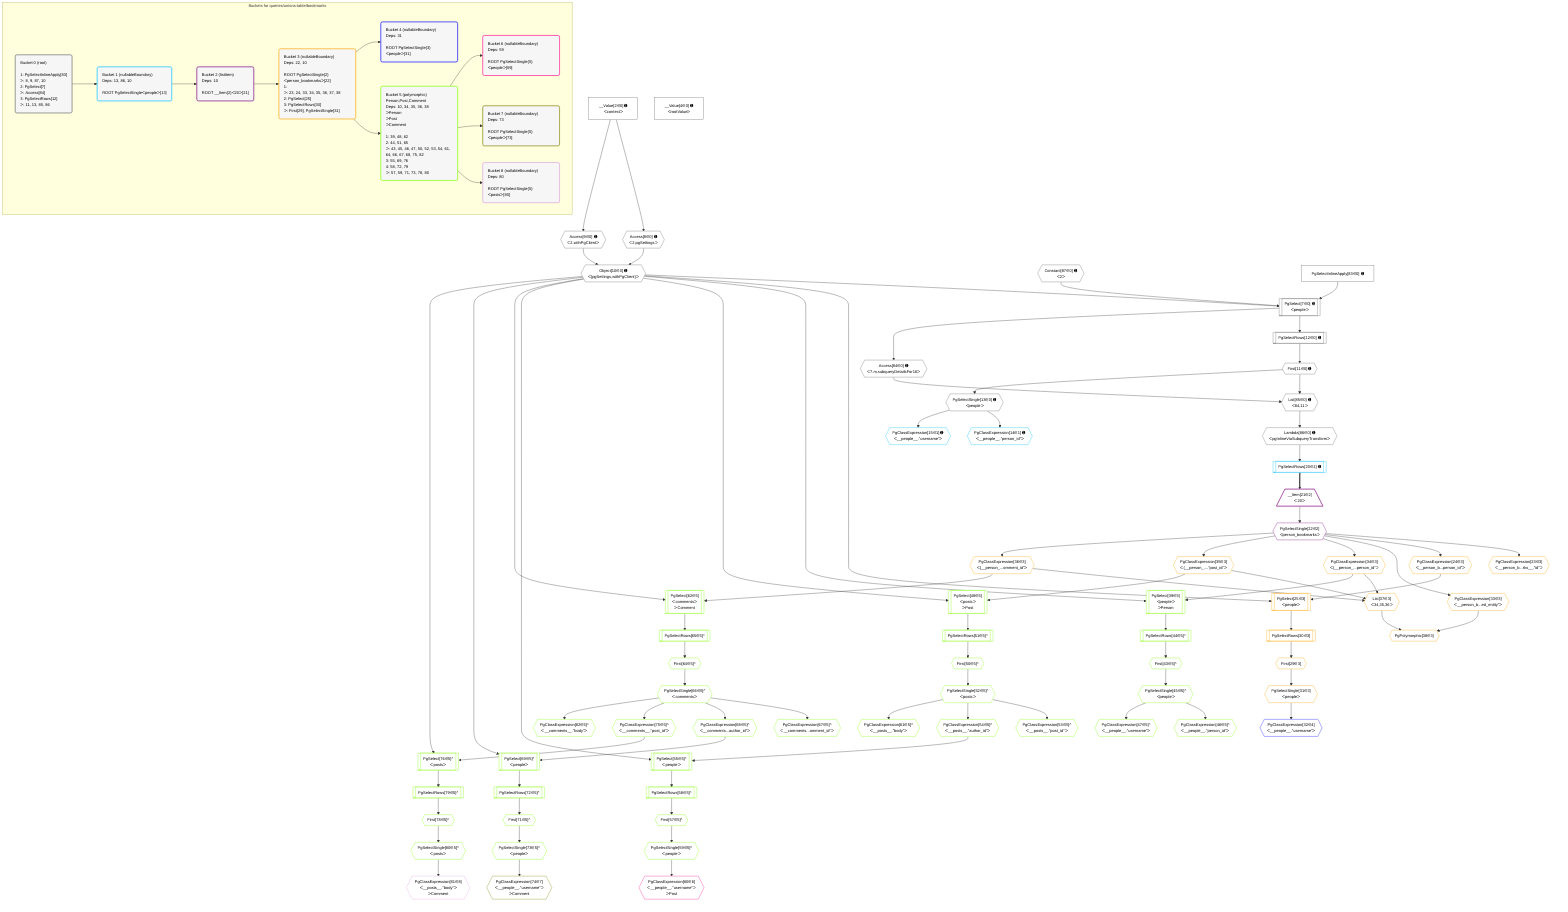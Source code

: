 %%{init: {'themeVariables': { 'fontSize': '12px'}}}%%
graph TD
    classDef path fill:#eee,stroke:#000,color:#000
    classDef plan fill:#fff,stroke-width:1px,color:#000
    classDef itemplan fill:#fff,stroke-width:2px,color:#000
    classDef unbatchedplan fill:#dff,stroke-width:1px,color:#000
    classDef sideeffectplan fill:#fcc,stroke-width:2px,color:#000
    classDef bucket fill:#f6f6f6,color:#000,stroke-width:2px,text-align:left


    %% plan dependencies
    PgSelect7[["PgSelect[7∈0] ➊<br />ᐸpeopleᐳ"]]:::plan
    Object10{{"Object[10∈0] ➊<br />ᐸ{pgSettings,withPgClient}ᐳ"}}:::plan
    Constant87{{"Constant[87∈0] ➊<br />ᐸ2ᐳ"}}:::plan
    PgSelectInlineApply83["PgSelectInlineApply[83∈0] ➊"]:::plan
    Object10 & Constant87 & PgSelectInlineApply83 --> PgSelect7
    Access8{{"Access[8∈0] ➊<br />ᐸ2.pgSettingsᐳ"}}:::plan
    Access9{{"Access[9∈0] ➊<br />ᐸ2.withPgClientᐳ"}}:::plan
    Access8 & Access9 --> Object10
    List85{{"List[85∈0] ➊<br />ᐸ84,11ᐳ"}}:::plan
    Access84{{"Access[84∈0] ➊<br />ᐸ7.m.subqueryDetailsFor16ᐳ"}}:::plan
    First11{{"First[11∈0] ➊"}}:::plan
    Access84 & First11 --> List85
    __Value2["__Value[2∈0] ➊<br />ᐸcontextᐳ"]:::plan
    __Value2 --> Access8
    __Value2 --> Access9
    PgSelectRows12[["PgSelectRows[12∈0] ➊"]]:::plan
    PgSelectRows12 --> First11
    PgSelect7 --> PgSelectRows12
    PgSelectSingle13{{"PgSelectSingle[13∈0] ➊<br />ᐸpeopleᐳ"}}:::plan
    First11 --> PgSelectSingle13
    PgSelect7 --> Access84
    Lambda86{{"Lambda[86∈0] ➊<br />ᐸpgInlineViaSubqueryTransformᐳ"}}:::plan
    List85 --> Lambda86
    __Value4["__Value[4∈0] ➊<br />ᐸrootValueᐳ"]:::plan
    PgClassExpression14{{"PgClassExpression[14∈1] ➊<br />ᐸ__people__.”person_id”ᐳ"}}:::plan
    PgSelectSingle13 --> PgClassExpression14
    PgClassExpression15{{"PgClassExpression[15∈1] ➊<br />ᐸ__people__.”username”ᐳ"}}:::plan
    PgSelectSingle13 --> PgClassExpression15
    PgSelectRows20[["PgSelectRows[20∈1] ➊"]]:::plan
    Lambda86 --> PgSelectRows20
    __Item21[/"__Item[21∈2]<br />ᐸ20ᐳ"\]:::itemplan
    PgSelectRows20 ==> __Item21
    PgSelectSingle22{{"PgSelectSingle[22∈2]<br />ᐸperson_bookmarksᐳ"}}:::plan
    __Item21 --> PgSelectSingle22
    List37{{"List[37∈3]<br />ᐸ34,35,36ᐳ"}}:::plan
    PgClassExpression34{{"PgClassExpression[34∈3]<br />ᐸ(__person_...person_id”ᐳ"}}:::plan
    PgClassExpression35{{"PgClassExpression[35∈3]<br />ᐸ(__person_....”post_id”ᐳ"}}:::plan
    PgClassExpression36{{"PgClassExpression[36∈3]<br />ᐸ(__person_...omment_id”ᐳ"}}:::plan
    PgClassExpression34 & PgClassExpression35 & PgClassExpression36 --> List37
    PgSelect25[["PgSelect[25∈3]<br />ᐸpeopleᐳ"]]:::plan
    PgClassExpression24{{"PgClassExpression[24∈3]<br />ᐸ__person_b...person_id”ᐳ"}}:::plan
    Object10 & PgClassExpression24 --> PgSelect25
    PgPolymorphic38{{"PgPolymorphic[38∈3]"}}:::plan
    PgClassExpression33{{"PgClassExpression[33∈3]<br />ᐸ__person_b...ed_entity”ᐳ"}}:::plan
    PgClassExpression33 & List37 --> PgPolymorphic38
    PgClassExpression23{{"PgClassExpression[23∈3]<br />ᐸ__person_b...rks__.”id”ᐳ"}}:::plan
    PgSelectSingle22 --> PgClassExpression23
    PgSelectSingle22 --> PgClassExpression24
    First29{{"First[29∈3]"}}:::plan
    PgSelectRows30[["PgSelectRows[30∈3]"]]:::plan
    PgSelectRows30 --> First29
    PgSelect25 --> PgSelectRows30
    PgSelectSingle31{{"PgSelectSingle[31∈3]<br />ᐸpeopleᐳ"}}:::plan
    First29 --> PgSelectSingle31
    PgSelectSingle22 --> PgClassExpression33
    PgSelectSingle22 --> PgClassExpression34
    PgSelectSingle22 --> PgClassExpression35
    PgSelectSingle22 --> PgClassExpression36
    PgClassExpression32{{"PgClassExpression[32∈4]<br />ᐸ__people__.”username”ᐳ"}}:::plan
    PgSelectSingle31 --> PgClassExpression32
    PgSelect39[["PgSelect[39∈5]<br />ᐸpeopleᐳ<br />ᐳPerson"]]:::plan
    Object10 & PgClassExpression34 --> PgSelect39
    PgSelect48[["PgSelect[48∈5]<br />ᐸpostsᐳ<br />ᐳPost"]]:::plan
    Object10 & PgClassExpression35 --> PgSelect48
    PgSelect55[["PgSelect[55∈5]^<br />ᐸpeopleᐳ"]]:::plan
    PgClassExpression54{{"PgClassExpression[54∈5]^<br />ᐸ__posts__.”author_id”ᐳ"}}:::plan
    Object10 & PgClassExpression54 --> PgSelect55
    PgSelect62[["PgSelect[62∈5]<br />ᐸcommentsᐳ<br />ᐳComment"]]:::plan
    Object10 & PgClassExpression36 --> PgSelect62
    PgSelect69[["PgSelect[69∈5]^<br />ᐸpeopleᐳ"]]:::plan
    PgClassExpression68{{"PgClassExpression[68∈5]^<br />ᐸ__comments...author_id”ᐳ"}}:::plan
    Object10 & PgClassExpression68 --> PgSelect69
    PgSelect76[["PgSelect[76∈5]^<br />ᐸpostsᐳ"]]:::plan
    PgClassExpression75{{"PgClassExpression[75∈5]^<br />ᐸ__comments__.”post_id”ᐳ"}}:::plan
    Object10 & PgClassExpression75 --> PgSelect76
    First43{{"First[43∈5]^"}}:::plan
    PgSelectRows44[["PgSelectRows[44∈5]^"]]:::plan
    PgSelectRows44 --> First43
    PgSelect39 --> PgSelectRows44
    PgSelectSingle45{{"PgSelectSingle[45∈5]^<br />ᐸpeopleᐳ"}}:::plan
    First43 --> PgSelectSingle45
    PgClassExpression46{{"PgClassExpression[46∈5]^<br />ᐸ__people__.”person_id”ᐳ"}}:::plan
    PgSelectSingle45 --> PgClassExpression46
    PgClassExpression47{{"PgClassExpression[47∈5]^<br />ᐸ__people__.”username”ᐳ"}}:::plan
    PgSelectSingle45 --> PgClassExpression47
    First50{{"First[50∈5]^"}}:::plan
    PgSelectRows51[["PgSelectRows[51∈5]^"]]:::plan
    PgSelectRows51 --> First50
    PgSelect48 --> PgSelectRows51
    PgSelectSingle52{{"PgSelectSingle[52∈5]^<br />ᐸpostsᐳ"}}:::plan
    First50 --> PgSelectSingle52
    PgClassExpression53{{"PgClassExpression[53∈5]^<br />ᐸ__posts__.”post_id”ᐳ"}}:::plan
    PgSelectSingle52 --> PgClassExpression53
    PgSelectSingle52 --> PgClassExpression54
    First57{{"First[57∈5]^"}}:::plan
    PgSelectRows58[["PgSelectRows[58∈5]^"]]:::plan
    PgSelectRows58 --> First57
    PgSelect55 --> PgSelectRows58
    PgSelectSingle59{{"PgSelectSingle[59∈5]^<br />ᐸpeopleᐳ"}}:::plan
    First57 --> PgSelectSingle59
    PgClassExpression61{{"PgClassExpression[61∈5]^<br />ᐸ__posts__.”body”ᐳ"}}:::plan
    PgSelectSingle52 --> PgClassExpression61
    First64{{"First[64∈5]^"}}:::plan
    PgSelectRows65[["PgSelectRows[65∈5]^"]]:::plan
    PgSelectRows65 --> First64
    PgSelect62 --> PgSelectRows65
    PgSelectSingle66{{"PgSelectSingle[66∈5]^<br />ᐸcommentsᐳ"}}:::plan
    First64 --> PgSelectSingle66
    PgClassExpression67{{"PgClassExpression[67∈5]^<br />ᐸ__comments...omment_id”ᐳ"}}:::plan
    PgSelectSingle66 --> PgClassExpression67
    PgSelectSingle66 --> PgClassExpression68
    First71{{"First[71∈5]^"}}:::plan
    PgSelectRows72[["PgSelectRows[72∈5]^"]]:::plan
    PgSelectRows72 --> First71
    PgSelect69 --> PgSelectRows72
    PgSelectSingle73{{"PgSelectSingle[73∈5]^<br />ᐸpeopleᐳ"}}:::plan
    First71 --> PgSelectSingle73
    PgSelectSingle66 --> PgClassExpression75
    First78{{"First[78∈5]^"}}:::plan
    PgSelectRows79[["PgSelectRows[79∈5]^"]]:::plan
    PgSelectRows79 --> First78
    PgSelect76 --> PgSelectRows79
    PgSelectSingle80{{"PgSelectSingle[80∈5]^<br />ᐸpostsᐳ"}}:::plan
    First78 --> PgSelectSingle80
    PgClassExpression82{{"PgClassExpression[82∈5]^<br />ᐸ__comments__.”body”ᐳ"}}:::plan
    PgSelectSingle66 --> PgClassExpression82
    PgClassExpression60{{"PgClassExpression[60∈6]<br />ᐸ__people__.”username”ᐳ<br />ᐳPost"}}:::plan
    PgSelectSingle59 --> PgClassExpression60
    PgClassExpression74{{"PgClassExpression[74∈7]<br />ᐸ__people__.”username”ᐳ<br />ᐳComment"}}:::plan
    PgSelectSingle73 --> PgClassExpression74
    PgClassExpression81{{"PgClassExpression[81∈8]<br />ᐸ__posts__.”body”ᐳ<br />ᐳComment"}}:::plan
    PgSelectSingle80 --> PgClassExpression81

    %% define steps

    subgraph "Buckets for queries/unions-table/bookmarks"
    Bucket0("Bucket 0 (root)<br /><br />1: PgSelectInlineApply[83]<br />ᐳ: 8, 9, 87, 10<br />2: PgSelect[7]<br />ᐳ: Access[84]<br />3: PgSelectRows[12]<br />ᐳ: 11, 13, 85, 86"):::bucket
    classDef bucket0 stroke:#696969
    class Bucket0,__Value2,__Value4,PgSelect7,Access8,Access9,Object10,First11,PgSelectRows12,PgSelectSingle13,PgSelectInlineApply83,Access84,List85,Lambda86,Constant87 bucket0
    Bucket1("Bucket 1 (nullableBoundary)<br />Deps: 13, 86, 10<br /><br />ROOT PgSelectSingleᐸpeopleᐳ[13]"):::bucket
    classDef bucket1 stroke:#00bfff
    class Bucket1,PgClassExpression14,PgClassExpression15,PgSelectRows20 bucket1
    Bucket2("Bucket 2 (listItem)<br />Deps: 10<br /><br />ROOT __Item{2}ᐸ20ᐳ[21]"):::bucket
    classDef bucket2 stroke:#7f007f
    class Bucket2,__Item21,PgSelectSingle22 bucket2
    Bucket3("Bucket 3 (nullableBoundary)<br />Deps: 22, 10<br /><br />ROOT PgSelectSingle{2}ᐸperson_bookmarksᐳ[22]<br />1: <br />ᐳ: 23, 24, 33, 34, 35, 36, 37, 38<br />2: PgSelect[25]<br />3: PgSelectRows[30]<br />ᐳ: First[29], PgSelectSingle[31]"):::bucket
    classDef bucket3 stroke:#ffa500
    class Bucket3,PgClassExpression23,PgClassExpression24,PgSelect25,First29,PgSelectRows30,PgSelectSingle31,PgClassExpression33,PgClassExpression34,PgClassExpression35,PgClassExpression36,List37,PgPolymorphic38 bucket3
    Bucket4("Bucket 4 (nullableBoundary)<br />Deps: 31<br /><br />ROOT PgSelectSingle{3}ᐸpeopleᐳ[31]"):::bucket
    classDef bucket4 stroke:#0000ff
    class Bucket4,PgClassExpression32 bucket4
    Bucket5("Bucket 5 (polymorphic)<br />Person,Post,Comment<br />Deps: 10, 34, 35, 36, 38<br />ᐳPerson<br />ᐳPost<br />ᐳComment<br /><br />1: 39, 48, 62<br />2: 44, 51, 65<br />ᐳ: 43, 45, 46, 47, 50, 52, 53, 54, 61, 64, 66, 67, 68, 75, 82<br />3: 55, 69, 76<br />4: 58, 72, 79<br />ᐳ: 57, 59, 71, 73, 78, 80"):::bucket
    classDef bucket5 stroke:#7fff00
    class Bucket5,PgSelect39,First43,PgSelectRows44,PgSelectSingle45,PgClassExpression46,PgClassExpression47,PgSelect48,First50,PgSelectRows51,PgSelectSingle52,PgClassExpression53,PgClassExpression54,PgSelect55,First57,PgSelectRows58,PgSelectSingle59,PgClassExpression61,PgSelect62,First64,PgSelectRows65,PgSelectSingle66,PgClassExpression67,PgClassExpression68,PgSelect69,First71,PgSelectRows72,PgSelectSingle73,PgClassExpression75,PgSelect76,First78,PgSelectRows79,PgSelectSingle80,PgClassExpression82 bucket5
    Bucket6("Bucket 6 (nullableBoundary)<br />Deps: 59<br /><br />ROOT PgSelectSingle{5}ᐸpeopleᐳ[59]"):::bucket
    classDef bucket6 stroke:#ff1493
    class Bucket6,PgClassExpression60 bucket6
    Bucket7("Bucket 7 (nullableBoundary)<br />Deps: 73<br /><br />ROOT PgSelectSingle{5}ᐸpeopleᐳ[73]"):::bucket
    classDef bucket7 stroke:#808000
    class Bucket7,PgClassExpression74 bucket7
    Bucket8("Bucket 8 (nullableBoundary)<br />Deps: 80<br /><br />ROOT PgSelectSingle{5}ᐸpostsᐳ[80]"):::bucket
    classDef bucket8 stroke:#dda0dd
    class Bucket8,PgClassExpression81 bucket8
    Bucket0 --> Bucket1
    Bucket1 --> Bucket2
    Bucket2 --> Bucket3
    Bucket3 --> Bucket4 & Bucket5
    Bucket5 --> Bucket6 & Bucket7 & Bucket8
    end